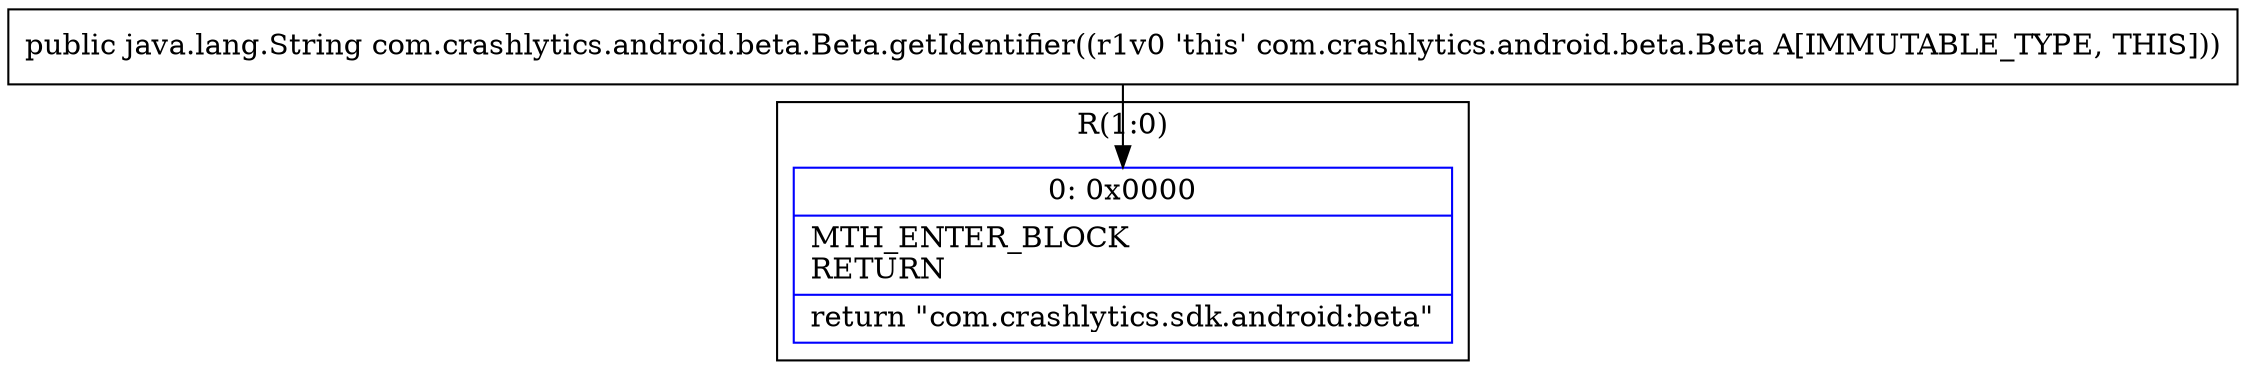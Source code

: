 digraph "CFG forcom.crashlytics.android.beta.Beta.getIdentifier()Ljava\/lang\/String;" {
subgraph cluster_Region_1196089157 {
label = "R(1:0)";
node [shape=record,color=blue];
Node_0 [shape=record,label="{0\:\ 0x0000|MTH_ENTER_BLOCK\lRETURN\l|return \"com.crashlytics.sdk.android:beta\"\l}"];
}
MethodNode[shape=record,label="{public java.lang.String com.crashlytics.android.beta.Beta.getIdentifier((r1v0 'this' com.crashlytics.android.beta.Beta A[IMMUTABLE_TYPE, THIS])) }"];
MethodNode -> Node_0;
}

